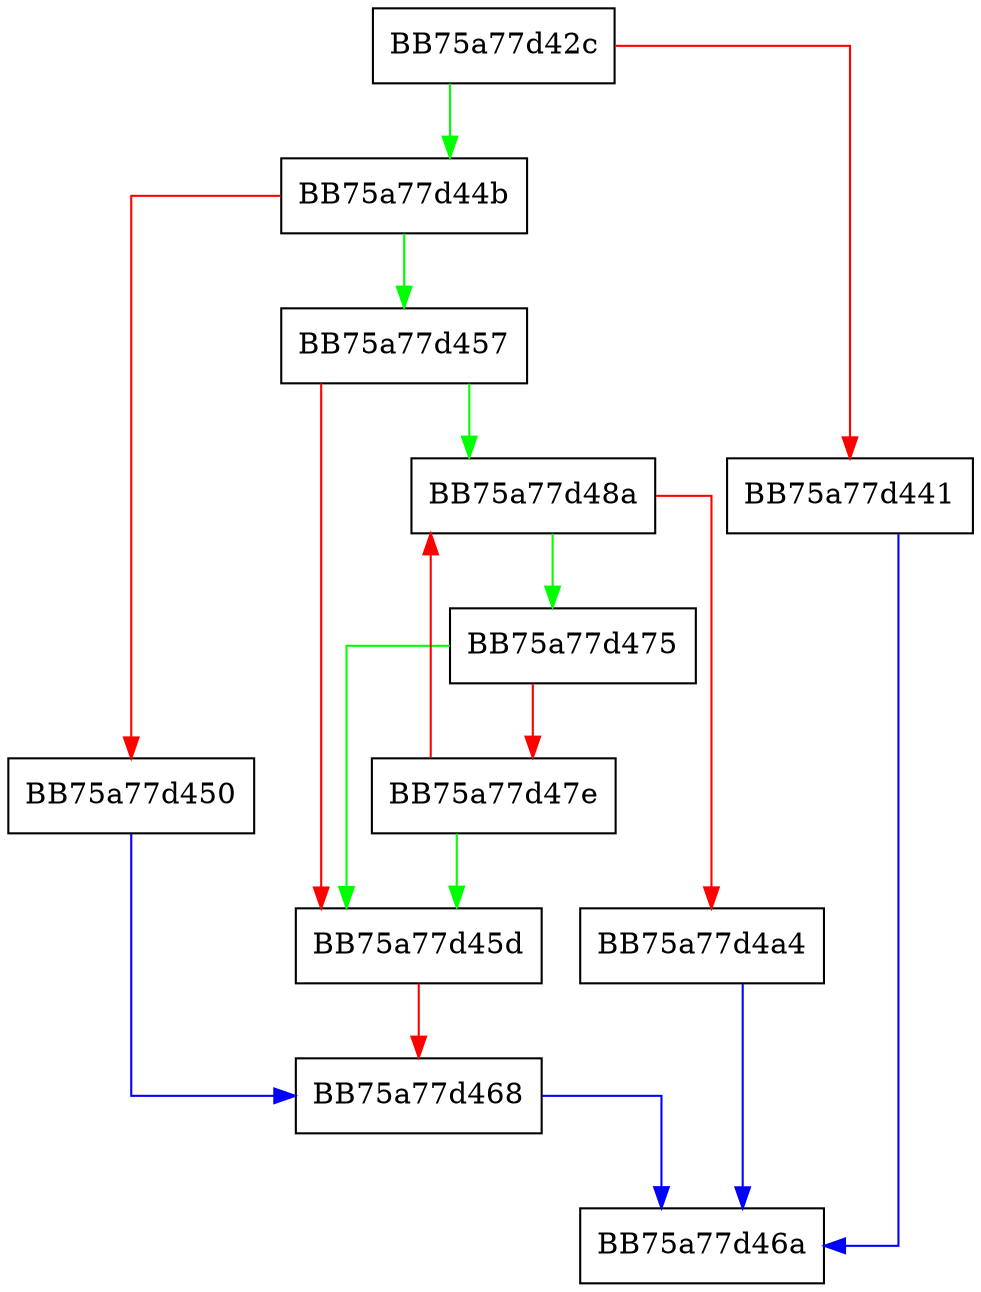 digraph _realloc_base {
  node [shape="box"];
  graph [splines=ortho];
  BB75a77d42c -> BB75a77d44b [color="green"];
  BB75a77d42c -> BB75a77d441 [color="red"];
  BB75a77d441 -> BB75a77d46a [color="blue"];
  BB75a77d44b -> BB75a77d457 [color="green"];
  BB75a77d44b -> BB75a77d450 [color="red"];
  BB75a77d450 -> BB75a77d468 [color="blue"];
  BB75a77d457 -> BB75a77d48a [color="green"];
  BB75a77d457 -> BB75a77d45d [color="red"];
  BB75a77d45d -> BB75a77d468 [color="red"];
  BB75a77d468 -> BB75a77d46a [color="blue"];
  BB75a77d475 -> BB75a77d45d [color="green"];
  BB75a77d475 -> BB75a77d47e [color="red"];
  BB75a77d47e -> BB75a77d45d [color="green"];
  BB75a77d47e -> BB75a77d48a [color="red"];
  BB75a77d48a -> BB75a77d475 [color="green"];
  BB75a77d48a -> BB75a77d4a4 [color="red"];
  BB75a77d4a4 -> BB75a77d46a [color="blue"];
}